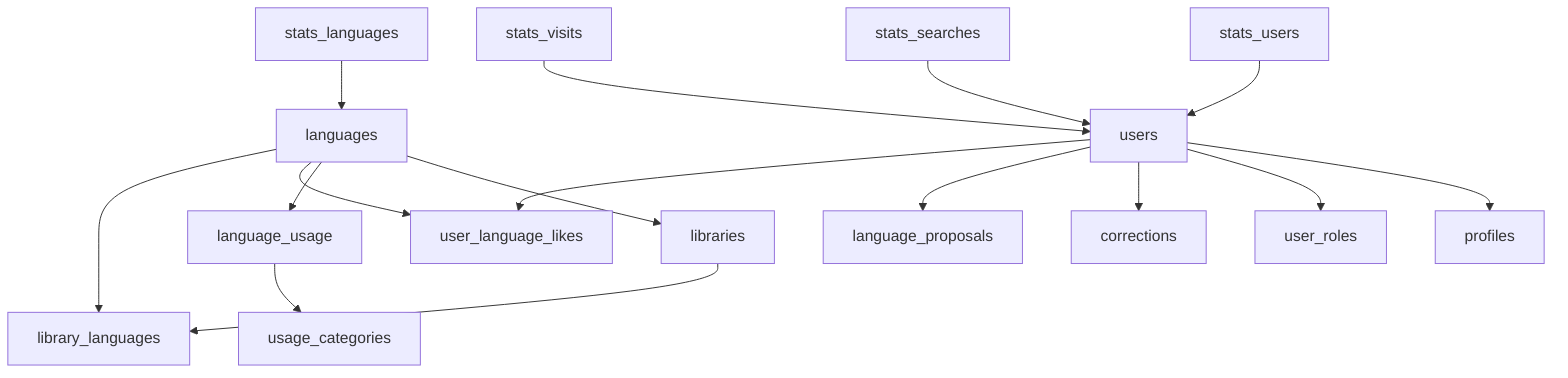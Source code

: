 graph TD;
    A["languages"] --> B["libraries"]
    A --> C["language_usage"]
    C --> D["usage_categories"]
    E["users"] --> F["profiles"]
    E --> G["user_roles"]
    E --> H["corrections"]
    E --> I["language_proposals"]
    E --> J["user_language_likes"]
    A --> J
    K["stats_languages"] --> A
    L["stats_users"] --> E
    M["stats_searches"] --> E
    N["stats_visits"] --> E
    B --> O["library_languages"]
    A --> O